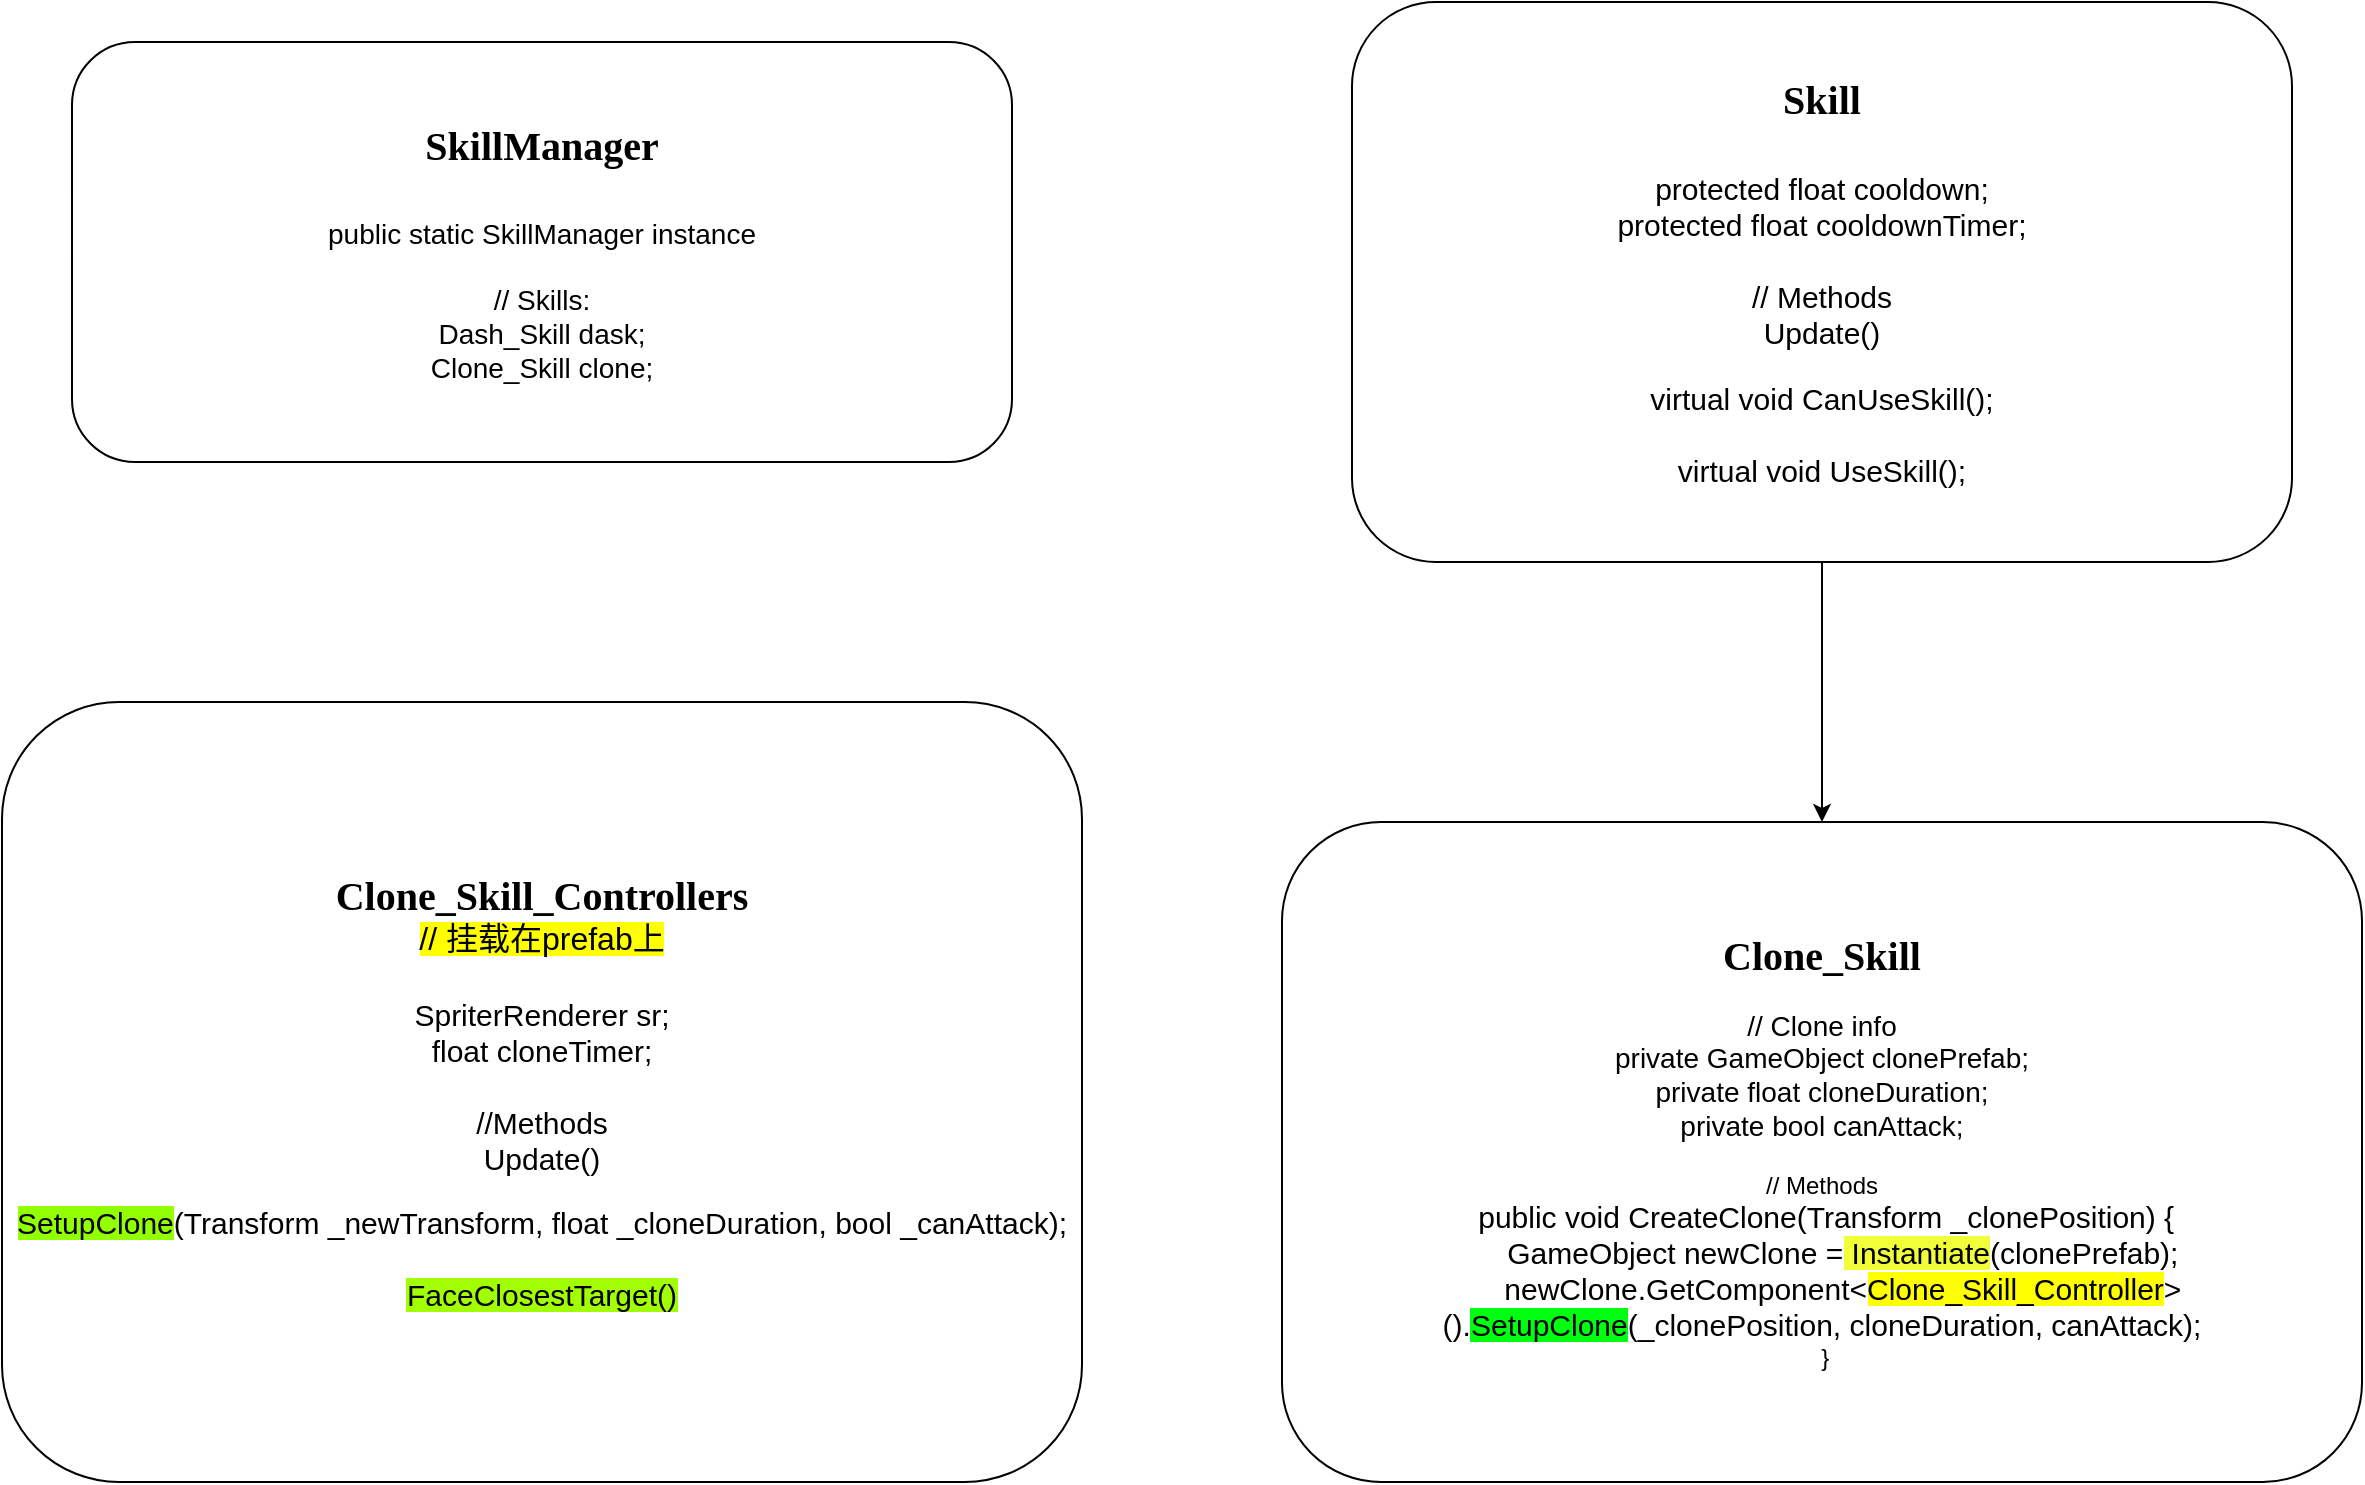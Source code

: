 <mxfile version="26.2.13">
  <diagram name="第 1 页" id="-2ZJdPU1EGzkgh0zn1c5">
    <mxGraphModel dx="3241" dy="863" grid="1" gridSize="10" guides="1" tooltips="1" connect="1" arrows="1" fold="1" page="1" pageScale="1" pageWidth="827" pageHeight="1169" math="0" shadow="0">
      <root>
        <mxCell id="0" />
        <mxCell id="1" parent="0" />
        <mxCell id="gPpyHjLKl8rGHEcK-XGe-1" value="&lt;b&gt;&lt;font face=&quot;Comic Sans MS&quot; style=&quot;font-size: 20px;&quot;&gt;SkillManager&lt;/font&gt;&lt;/b&gt;&lt;div&gt;&lt;font face=&quot;Comic Sans MS&quot;&gt;&lt;span style=&quot;font-size: 20px;&quot;&gt;&lt;b&gt;&lt;br&gt;&lt;/b&gt;&lt;/span&gt;&lt;/font&gt;&lt;div&gt;&lt;font style=&quot;font-size: 14px;&quot;&gt;public static SkillManager instance&lt;/font&gt;&lt;/div&gt;&lt;div&gt;&lt;font style=&quot;font-size: 14px;&quot;&gt;&lt;br&gt;&lt;/font&gt;&lt;/div&gt;&lt;div&gt;&lt;font style=&quot;font-size: 14px;&quot;&gt;// Skills:&lt;/font&gt;&lt;/div&gt;&lt;div&gt;&lt;font style=&quot;font-size: 14px;&quot;&gt;Dash_Skill dask;&lt;/font&gt;&lt;/div&gt;&lt;div&gt;&lt;font style=&quot;font-size: 14px;&quot;&gt;Clone_Skill clone;&lt;/font&gt;&lt;/div&gt;&lt;/div&gt;" style="rounded=1;whiteSpace=wrap;html=1;" vertex="1" parent="1">
          <mxGeometry x="-895" y="80" width="470" height="210" as="geometry" />
        </mxCell>
        <mxCell id="gPpyHjLKl8rGHEcK-XGe-2" value="&lt;font face=&quot;Comic Sans MS&quot; style=&quot;font-size: 20px;&quot;&gt;&lt;b&gt;Clone_Skill&lt;/b&gt;&lt;/font&gt;&lt;div&gt;&lt;br&gt;&lt;/div&gt;&lt;div&gt;&lt;font style=&quot;font-size: 14px;&quot;&gt;// Clone info&lt;/font&gt;&lt;/div&gt;&lt;div&gt;&lt;font style=&quot;font-size: 14px;&quot;&gt;private GameObject clonePrefab;&lt;/font&gt;&lt;/div&gt;&lt;div&gt;&lt;font style=&quot;font-size: 14px;&quot;&gt;private float cloneDuration;&lt;/font&gt;&lt;/div&gt;&lt;div&gt;&lt;font style=&quot;font-size: 14px;&quot;&gt;private bool canAttack;&lt;/font&gt;&lt;/div&gt;&lt;div&gt;&lt;br&gt;&lt;/div&gt;&lt;div&gt;// Methods&lt;/div&gt;&lt;div&gt;&lt;div&gt;&lt;font style=&quot;font-size: 15px;&quot;&gt;&amp;nbsp;public void CreateClone(Transform _clonePosition)&lt;span style=&quot;background-color: transparent; color: light-dark(rgb(0, 0, 0), rgb(255, 255, 255));&quot;&gt;&amp;nbsp;{&lt;/span&gt;&lt;/font&gt;&lt;/div&gt;&lt;div&gt;&lt;font style=&quot;font-size: 15px;&quot;&gt;&amp;nbsp; &amp;nbsp; &amp;nbsp;GameObject newClone =&lt;span style=&quot;background-color: rgb(241, 255, 57);&quot;&gt; Instantiate&lt;/span&gt;(clonePrefab);&lt;/font&gt;&lt;/div&gt;&lt;div&gt;&lt;font style=&quot;font-size: 15px;&quot;&gt;&amp;nbsp; &amp;nbsp; &amp;nbsp;newClone.GetComponent&amp;lt;&lt;span style=&quot;background-color: rgb(255, 255, 0);&quot;&gt;Clone_Skill_Controller&lt;/span&gt;&amp;gt;().&lt;span style=&quot;background-color: rgb(1, 255, 18);&quot;&gt;SetupClone&lt;/span&gt;(_clonePosition, cloneDuration, canAttack);&lt;/font&gt;&lt;/div&gt;&lt;div&gt;&amp;nbsp;}&lt;/div&gt;&lt;/div&gt;" style="whiteSpace=wrap;html=1;rounded=1;" vertex="1" parent="1">
          <mxGeometry x="-290" y="470" width="540" height="330" as="geometry" />
        </mxCell>
        <mxCell id="gPpyHjLKl8rGHEcK-XGe-5" value="&lt;font face=&quot;Comic Sans MS&quot; style=&quot;font-size: 20px;&quot;&gt;&lt;b&gt;Clone_Skill_Controllers&lt;/b&gt;&lt;/font&gt;&lt;div&gt;&lt;font style=&quot;font-size: 16px; background-color: light-dark(rgb(255, 255, 0), rgb(237, 237, 237));&quot;&gt;// 挂载在prefab上&lt;br&gt;&lt;/font&gt;&lt;/div&gt;&lt;div&gt;&lt;font style=&quot;font-size: 16px; background-color: light-dark(rgb(255, 255, 0), rgb(237, 237, 237));&quot;&gt;&lt;br&gt;&lt;/font&gt;&lt;/div&gt;&lt;div&gt;&lt;span style=&quot;background-color: transparent; color: light-dark(rgb(0, 0, 0), rgb(255, 255, 255));&quot;&gt;&lt;font style=&quot;font-size: 15px;&quot;&gt;SpriterRenderer sr;&lt;/font&gt;&lt;/span&gt;&lt;/div&gt;&lt;div&gt;&lt;span style=&quot;background-color: transparent; color: light-dark(rgb(0, 0, 0), rgb(255, 255, 255));&quot;&gt;&lt;font style=&quot;font-size: 15px;&quot;&gt;float cloneTimer;&lt;/font&gt;&lt;/span&gt;&lt;/div&gt;&lt;div&gt;&lt;span style=&quot;background-color: transparent; color: light-dark(rgb(0, 0, 0), rgb(255, 255, 255));&quot;&gt;&lt;font style=&quot;font-size: 15px;&quot;&gt;&lt;br&gt;&lt;/font&gt;&lt;/span&gt;&lt;/div&gt;&lt;div&gt;&lt;span style=&quot;background-color: transparent; color: light-dark(rgb(0, 0, 0), rgb(255, 255, 255));&quot;&gt;&lt;font style=&quot;font-size: 15px;&quot;&gt;//Methods&lt;/font&gt;&lt;/span&gt;&lt;/div&gt;&lt;div&gt;&lt;span style=&quot;background-color: transparent; color: light-dark(rgb(0, 0, 0), rgb(255, 255, 255));&quot;&gt;&lt;font style=&quot;font-size: 15px;&quot;&gt;Update()&lt;/font&gt;&lt;/span&gt;&lt;/div&gt;&lt;div&gt;&lt;br&gt;&lt;/div&gt;&lt;div&gt;&lt;span style=&quot;color: light-dark(rgb(0, 0, 0), rgb(255, 255, 255));&quot;&gt;&lt;font style=&quot;font-size: 15px;&quot;&gt;&lt;span style=&quot;background-color: rgb(146, 255, 3);&quot;&gt;SetupClone&lt;/span&gt;(Transform _newTransform, float _cloneDuration, bool _canAttack);&lt;/font&gt;&lt;/span&gt;&lt;/div&gt;&lt;div&gt;&lt;span style=&quot;background-color: transparent; font-size: 15px;&quot;&gt;&lt;br&gt;&lt;/span&gt;&lt;/div&gt;&lt;div&gt;&lt;font style=&quot;font-size: 15px; background-color: rgb(162, 255, 3);&quot;&gt;FaceClosestTarget()&lt;/font&gt;&lt;/div&gt;" style="whiteSpace=wrap;html=1;rounded=1;" vertex="1" parent="1">
          <mxGeometry x="-930" y="410" width="540" height="390" as="geometry" />
        </mxCell>
        <mxCell id="gPpyHjLKl8rGHEcK-XGe-7" style="edgeStyle=orthogonalEdgeStyle;rounded=0;orthogonalLoop=1;jettySize=auto;html=1;" edge="1" parent="1" source="gPpyHjLKl8rGHEcK-XGe-6" target="gPpyHjLKl8rGHEcK-XGe-2">
          <mxGeometry relative="1" as="geometry" />
        </mxCell>
        <mxCell id="gPpyHjLKl8rGHEcK-XGe-6" value="&lt;font face=&quot;Comic Sans MS&quot;&gt;&lt;span style=&quot;font-size: 20px;&quot;&gt;&lt;b&gt;Skill&lt;/b&gt;&lt;/span&gt;&lt;/font&gt;&lt;div&gt;&lt;font face=&quot;Comic Sans MS&quot;&gt;&lt;span style=&quot;font-size: 20px;&quot;&gt;&lt;b&gt;&lt;br&gt;&lt;/b&gt;&lt;/span&gt;&lt;/font&gt;&lt;div&gt;&lt;font style=&quot;font-size: 15px;&quot;&gt;protected float cooldown;&lt;/font&gt;&lt;/div&gt;&lt;div&gt;&lt;font style=&quot;font-size: 15px;&quot;&gt;protected float cooldownTimer;&lt;/font&gt;&lt;/div&gt;&lt;div&gt;&lt;font style=&quot;font-size: 15px;&quot;&gt;&lt;br&gt;&lt;/font&gt;&lt;/div&gt;&lt;div&gt;&lt;span style=&quot;font-size: 15px;&quot;&gt;// Methods&lt;/span&gt;&lt;/div&gt;&lt;div&gt;&lt;span style=&quot;font-size: 15px;&quot;&gt;Update()&lt;/span&gt;&lt;/div&gt;&lt;div&gt;&lt;br&gt;&lt;/div&gt;&lt;div&gt;&lt;font style=&quot;font-size: 15px;&quot;&gt;virtual void CanUseSkill();&lt;/font&gt;&lt;/div&gt;&lt;div&gt;&lt;span style=&quot;font-size: 15px;&quot;&gt;&lt;br&gt;&lt;/span&gt;&lt;/div&gt;&lt;div&gt;&lt;span style=&quot;font-size: 15px;&quot;&gt;virtual void UseSkill();&lt;/span&gt;&lt;/div&gt;&lt;/div&gt;" style="rounded=1;whiteSpace=wrap;html=1;" vertex="1" parent="1">
          <mxGeometry x="-255" y="60" width="470" height="280" as="geometry" />
        </mxCell>
      </root>
    </mxGraphModel>
  </diagram>
</mxfile>

